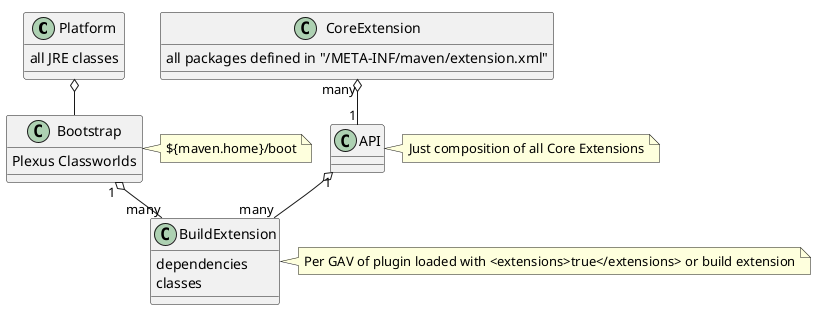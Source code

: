 /'
Licensed to the Apache Software Foundation (ASF) under one
or more contributor license agreements.  See the NOTICE file
distributed with this work for additional information
regarding copyright ownership.  The ASF licenses this file
to you under the Apache License, Version 2.0 (the
"License"); you may not use this file except in compliance
with the License.  You may obtain a copy of the License at

  http://www.apache.org/licenses/LICENSE-2.0

Unless required by applicable law or agreed to in writing,
software distributed under the License is distributed on an
"AS IS" BASIS, WITHOUT WARRANTIES OR CONDITIONS OF ANY
KIND, either express or implied.  See the License for the
specific language governing permissions and limitations
under the License.  
'/
@startuml
!pragma layout smetana
Platform o-- Bootstrap
Bootstrap  "1" o-- "many" BuildExtension
API "1" o-- "many" BuildExtension
CoreExtension "many" o-- "1" API

class Bootstrap {
 Plexus Classworlds
}

class CoreExtension {
 all packages defined in "/META-INF/maven/extension.xml"
}

class Platform {
 all JRE classes
}

class BuildExtension {
 dependencies
 classes
}

note right of API : Just composition of all Core Extensions
note right of Bootstrap : ${maven.home}/boot
note right of BuildExtension : Per GAV of plugin loaded with <extensions>true</extensions> or build extension
@enduml
